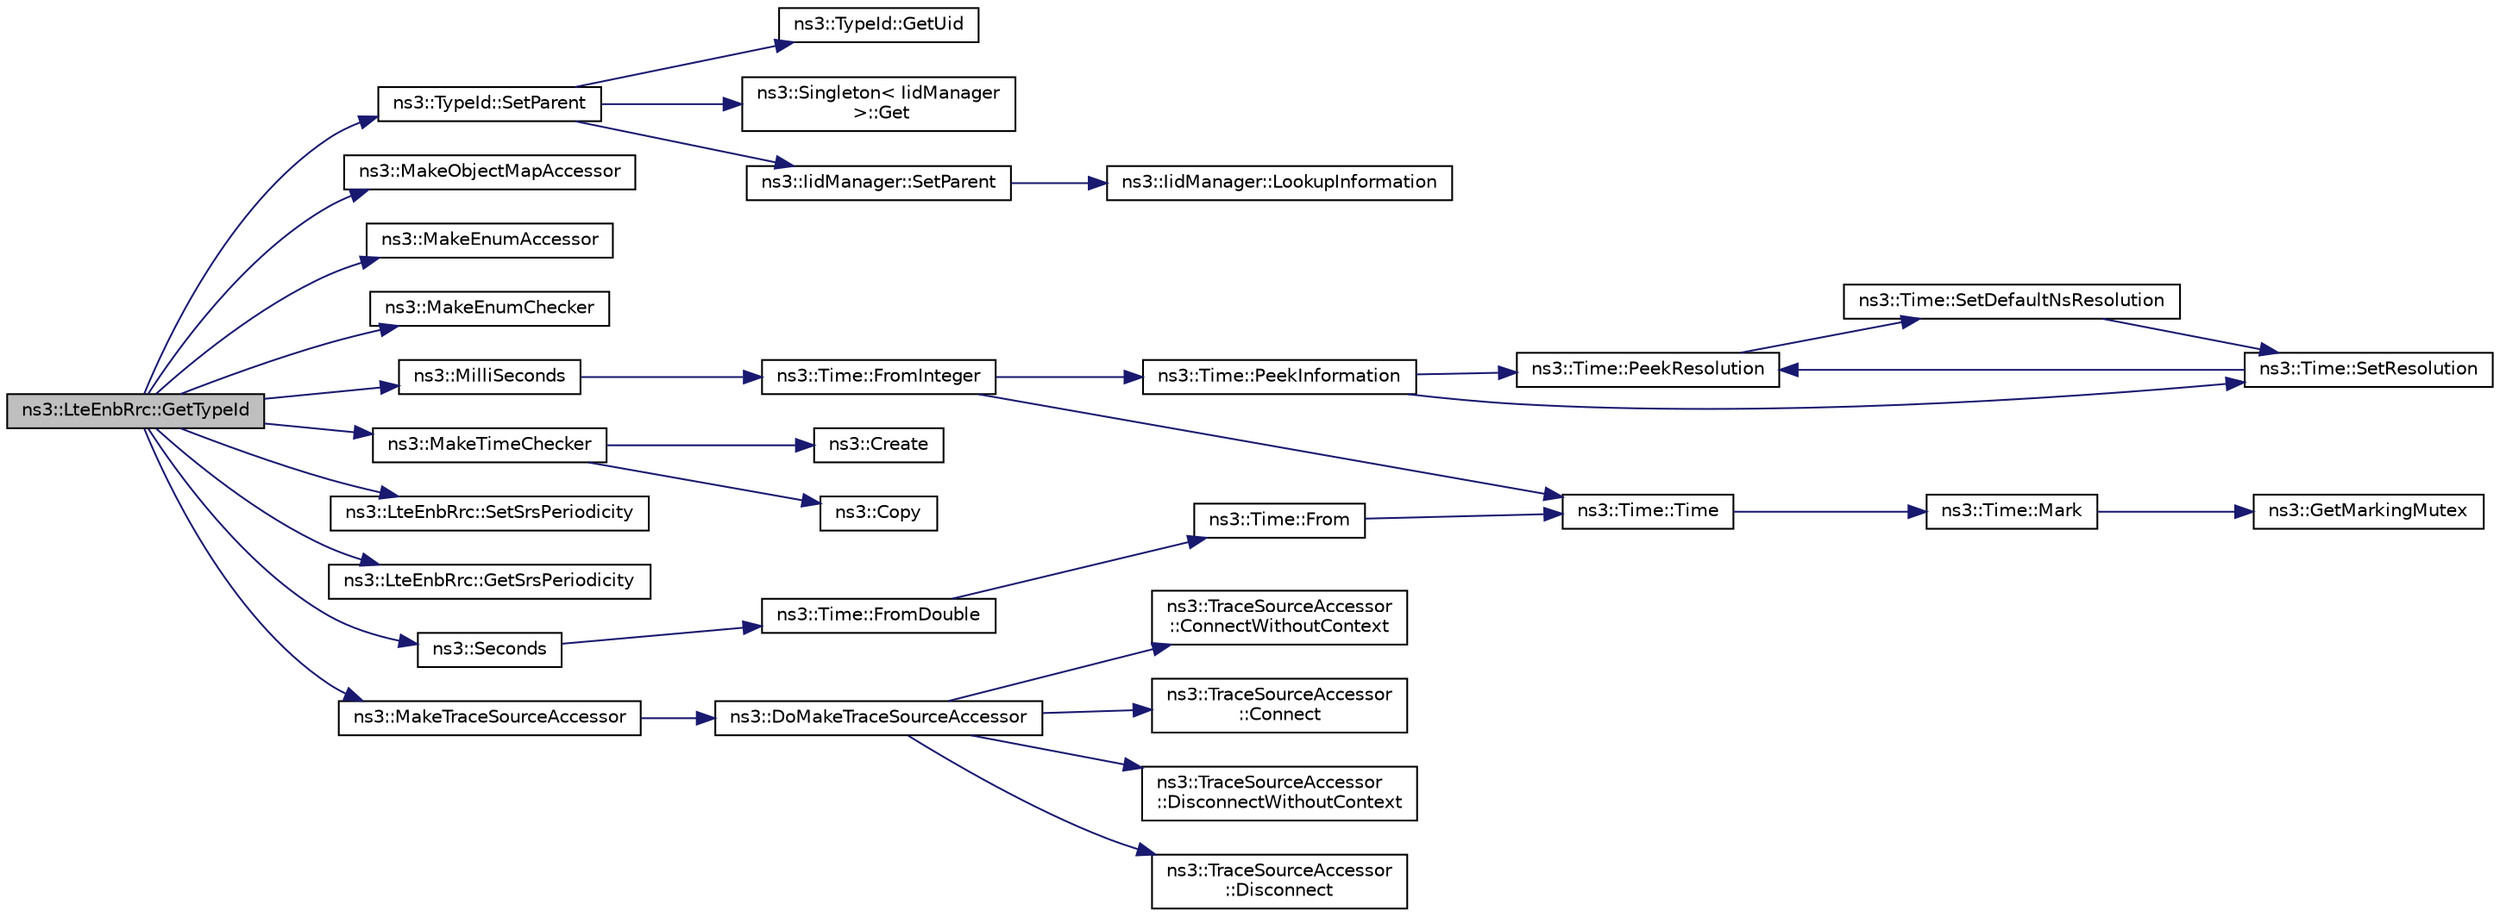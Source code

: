 digraph "ns3::LteEnbRrc::GetTypeId"
{
  edge [fontname="Helvetica",fontsize="10",labelfontname="Helvetica",labelfontsize="10"];
  node [fontname="Helvetica",fontsize="10",shape=record];
  rankdir="LR";
  Node1 [label="ns3::LteEnbRrc::GetTypeId",height=0.2,width=0.4,color="black", fillcolor="grey75", style="filled", fontcolor="black"];
  Node1 -> Node2 [color="midnightblue",fontsize="10",style="solid"];
  Node2 [label="ns3::TypeId::SetParent",height=0.2,width=0.4,color="black", fillcolor="white", style="filled",URL="$d6/d11/classns3_1_1TypeId.html#abaaca67ab7d2471067e7c275df0f7309"];
  Node2 -> Node3 [color="midnightblue",fontsize="10",style="solid"];
  Node3 [label="ns3::TypeId::GetUid",height=0.2,width=0.4,color="black", fillcolor="white", style="filled",URL="$d6/d11/classns3_1_1TypeId.html#acd3e41de6340d06299f4fd63e2ed8da0"];
  Node2 -> Node4 [color="midnightblue",fontsize="10",style="solid"];
  Node4 [label="ns3::Singleton\< IidManager\l \>::Get",height=0.2,width=0.4,color="black", fillcolor="white", style="filled",URL="$d8/d77/classns3_1_1Singleton.html#a80a2cd3c25a27ea72add7a9f7a141ffa"];
  Node2 -> Node5 [color="midnightblue",fontsize="10",style="solid"];
  Node5 [label="ns3::IidManager::SetParent",height=0.2,width=0.4,color="black", fillcolor="white", style="filled",URL="$d4/d1c/classns3_1_1IidManager.html#a4042931260554c907699367b6811426f"];
  Node5 -> Node6 [color="midnightblue",fontsize="10",style="solid"];
  Node6 [label="ns3::IidManager::LookupInformation",height=0.2,width=0.4,color="black", fillcolor="white", style="filled",URL="$d4/d1c/classns3_1_1IidManager.html#a6b1f4ba2815dba27a377e8a8db2384cf"];
  Node1 -> Node7 [color="midnightblue",fontsize="10",style="solid"];
  Node7 [label="ns3::MakeObjectMapAccessor",height=0.2,width=0.4,color="black", fillcolor="white", style="filled",URL="$d7/d2e/namespacens3.html#acfdf708e388c66beea68eb5ecdcb7456"];
  Node1 -> Node8 [color="midnightblue",fontsize="10",style="solid"];
  Node8 [label="ns3::MakeEnumAccessor",height=0.2,width=0.4,color="black", fillcolor="white", style="filled",URL="$d7/d2e/namespacens3.html#af5050739867ce63896dec011e332c8ec"];
  Node1 -> Node9 [color="midnightblue",fontsize="10",style="solid"];
  Node9 [label="ns3::MakeEnumChecker",height=0.2,width=0.4,color="black", fillcolor="white", style="filled",URL="$d7/d2e/namespacens3.html#a48832781a2b521d3d0091e05ece30615"];
  Node1 -> Node10 [color="midnightblue",fontsize="10",style="solid"];
  Node10 [label="ns3::MilliSeconds",height=0.2,width=0.4,color="black", fillcolor="white", style="filled",URL="$d1/dec/group__timecivil.html#gaf26127cf4571146b83a92ee18679c7a9"];
  Node10 -> Node11 [color="midnightblue",fontsize="10",style="solid"];
  Node11 [label="ns3::Time::FromInteger",height=0.2,width=0.4,color="black", fillcolor="white", style="filled",URL="$dc/d04/classns3_1_1Time.html#a3e742c67b2764e75ff95f9b754d43fe9"];
  Node11 -> Node12 [color="midnightblue",fontsize="10",style="solid"];
  Node12 [label="ns3::Time::PeekInformation",height=0.2,width=0.4,color="black", fillcolor="white", style="filled",URL="$dc/d04/classns3_1_1Time.html#a0b023c55c20582aa7c1781aacf128034"];
  Node12 -> Node13 [color="midnightblue",fontsize="10",style="solid"];
  Node13 [label="ns3::Time::PeekResolution",height=0.2,width=0.4,color="black", fillcolor="white", style="filled",URL="$dc/d04/classns3_1_1Time.html#a963e53522278fcbdf1ab9f7adbd0f5d6"];
  Node13 -> Node14 [color="midnightblue",fontsize="10",style="solid"];
  Node14 [label="ns3::Time::SetDefaultNsResolution",height=0.2,width=0.4,color="black", fillcolor="white", style="filled",URL="$dc/d04/classns3_1_1Time.html#a6a872e62f71dfa817fef2c549473d980"];
  Node14 -> Node15 [color="midnightblue",fontsize="10",style="solid"];
  Node15 [label="ns3::Time::SetResolution",height=0.2,width=0.4,color="black", fillcolor="white", style="filled",URL="$dc/d04/classns3_1_1Time.html#ac89165ba7715b66017a49c718f4aef09"];
  Node15 -> Node13 [color="midnightblue",fontsize="10",style="solid"];
  Node12 -> Node15 [color="midnightblue",fontsize="10",style="solid"];
  Node11 -> Node16 [color="midnightblue",fontsize="10",style="solid"];
  Node16 [label="ns3::Time::Time",height=0.2,width=0.4,color="black", fillcolor="white", style="filled",URL="$dc/d04/classns3_1_1Time.html#a8a39dc1b8cbbd7fe6d940e492d1b925e"];
  Node16 -> Node17 [color="midnightblue",fontsize="10",style="solid"];
  Node17 [label="ns3::Time::Mark",height=0.2,width=0.4,color="black", fillcolor="white", style="filled",URL="$dc/d04/classns3_1_1Time.html#aa7eef2a1119c1c4855d99f1e83d44c54"];
  Node17 -> Node18 [color="midnightblue",fontsize="10",style="solid"];
  Node18 [label="ns3::GetMarkingMutex",height=0.2,width=0.4,color="black", fillcolor="white", style="filled",URL="$d7/d2e/namespacens3.html#ac4356aa982bd2ddb0f7ebbf94539919d"];
  Node1 -> Node19 [color="midnightblue",fontsize="10",style="solid"];
  Node19 [label="ns3::MakeTimeChecker",height=0.2,width=0.4,color="black", fillcolor="white", style="filled",URL="$d9/d7d/group__time.html#ga7032965bd4afa578691d88c09e4481c1",tooltip="Helper to make a Time checker with bounded range. Both limits are inclusive. "];
  Node19 -> Node20 [color="midnightblue",fontsize="10",style="solid"];
  Node20 [label="ns3::Create",height=0.2,width=0.4,color="black", fillcolor="white", style="filled",URL="$d2/df2/group__ptr.html#ga0406dd2d929ceac05ce39d4579fa3e4b"];
  Node19 -> Node21 [color="midnightblue",fontsize="10",style="solid"];
  Node21 [label="ns3::Copy",height=0.2,width=0.4,color="black", fillcolor="white", style="filled",URL="$d7/d2e/namespacens3.html#a952d99f6d759fee74dda19f308451bc1"];
  Node1 -> Node22 [color="midnightblue",fontsize="10",style="solid"];
  Node22 [label="ns3::LteEnbRrc::SetSrsPeriodicity",height=0.2,width=0.4,color="black", fillcolor="white", style="filled",URL="$de/d65/classns3_1_1LteEnbRrc.html#a13441a98e6d9b590a777735d6fb7909d"];
  Node1 -> Node23 [color="midnightblue",fontsize="10",style="solid"];
  Node23 [label="ns3::LteEnbRrc::GetSrsPeriodicity",height=0.2,width=0.4,color="black", fillcolor="white", style="filled",URL="$de/d65/classns3_1_1LteEnbRrc.html#a6e253c788b5406e81fc163da669e9445"];
  Node1 -> Node24 [color="midnightblue",fontsize="10",style="solid"];
  Node24 [label="ns3::Seconds",height=0.2,width=0.4,color="black", fillcolor="white", style="filled",URL="$d1/dec/group__timecivil.html#ga33c34b816f8ff6628e33d5c8e9713b9e"];
  Node24 -> Node25 [color="midnightblue",fontsize="10",style="solid"];
  Node25 [label="ns3::Time::FromDouble",height=0.2,width=0.4,color="black", fillcolor="white", style="filled",URL="$dc/d04/classns3_1_1Time.html#a60e845f4a74e62495b86356afe604cb4"];
  Node25 -> Node26 [color="midnightblue",fontsize="10",style="solid"];
  Node26 [label="ns3::Time::From",height=0.2,width=0.4,color="black", fillcolor="white", style="filled",URL="$dc/d04/classns3_1_1Time.html#a34e4acc13d0e08cc8cb9cd3b838b9baf"];
  Node26 -> Node16 [color="midnightblue",fontsize="10",style="solid"];
  Node1 -> Node27 [color="midnightblue",fontsize="10",style="solid"];
  Node27 [label="ns3::MakeTraceSourceAccessor",height=0.2,width=0.4,color="black", fillcolor="white", style="filled",URL="$dd/d41/group__tracing.html#gab21a770b9855af4e8f69f7531ea4a6b0"];
  Node27 -> Node28 [color="midnightblue",fontsize="10",style="solid"];
  Node28 [label="ns3::DoMakeTraceSourceAccessor",height=0.2,width=0.4,color="black", fillcolor="white", style="filled",URL="$dd/d41/group__tracing.html#ga58e9c4db480094cef0bb8d87118146e5"];
  Node28 -> Node29 [color="midnightblue",fontsize="10",style="solid"];
  Node29 [label="ns3::TraceSourceAccessor\l::ConnectWithoutContext",height=0.2,width=0.4,color="black", fillcolor="white", style="filled",URL="$d2/deb/classns3_1_1TraceSourceAccessor.html#a1baf1c36b3d644fe210cc0e0835cfeb9"];
  Node28 -> Node30 [color="midnightblue",fontsize="10",style="solid"];
  Node30 [label="ns3::TraceSourceAccessor\l::Connect",height=0.2,width=0.4,color="black", fillcolor="white", style="filled",URL="$d2/deb/classns3_1_1TraceSourceAccessor.html#a2edac9639d21e12e9aee53c508bef172"];
  Node28 -> Node31 [color="midnightblue",fontsize="10",style="solid"];
  Node31 [label="ns3::TraceSourceAccessor\l::DisconnectWithoutContext",height=0.2,width=0.4,color="black", fillcolor="white", style="filled",URL="$d2/deb/classns3_1_1TraceSourceAccessor.html#a76a36d41611ea647e26884d9bf403544"];
  Node28 -> Node32 [color="midnightblue",fontsize="10",style="solid"];
  Node32 [label="ns3::TraceSourceAccessor\l::Disconnect",height=0.2,width=0.4,color="black", fillcolor="white", style="filled",URL="$d2/deb/classns3_1_1TraceSourceAccessor.html#a366f52ad46fc0c1058e21e24932ab546"];
}
